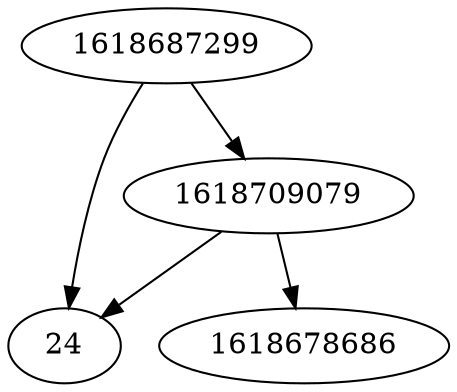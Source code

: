 strict digraph  {
24;
1618687299;
1618678686;
1618709079;
1618687299 -> 24;
1618687299 -> 1618709079;
1618709079 -> 24;
1618709079 -> 1618678686;
}
